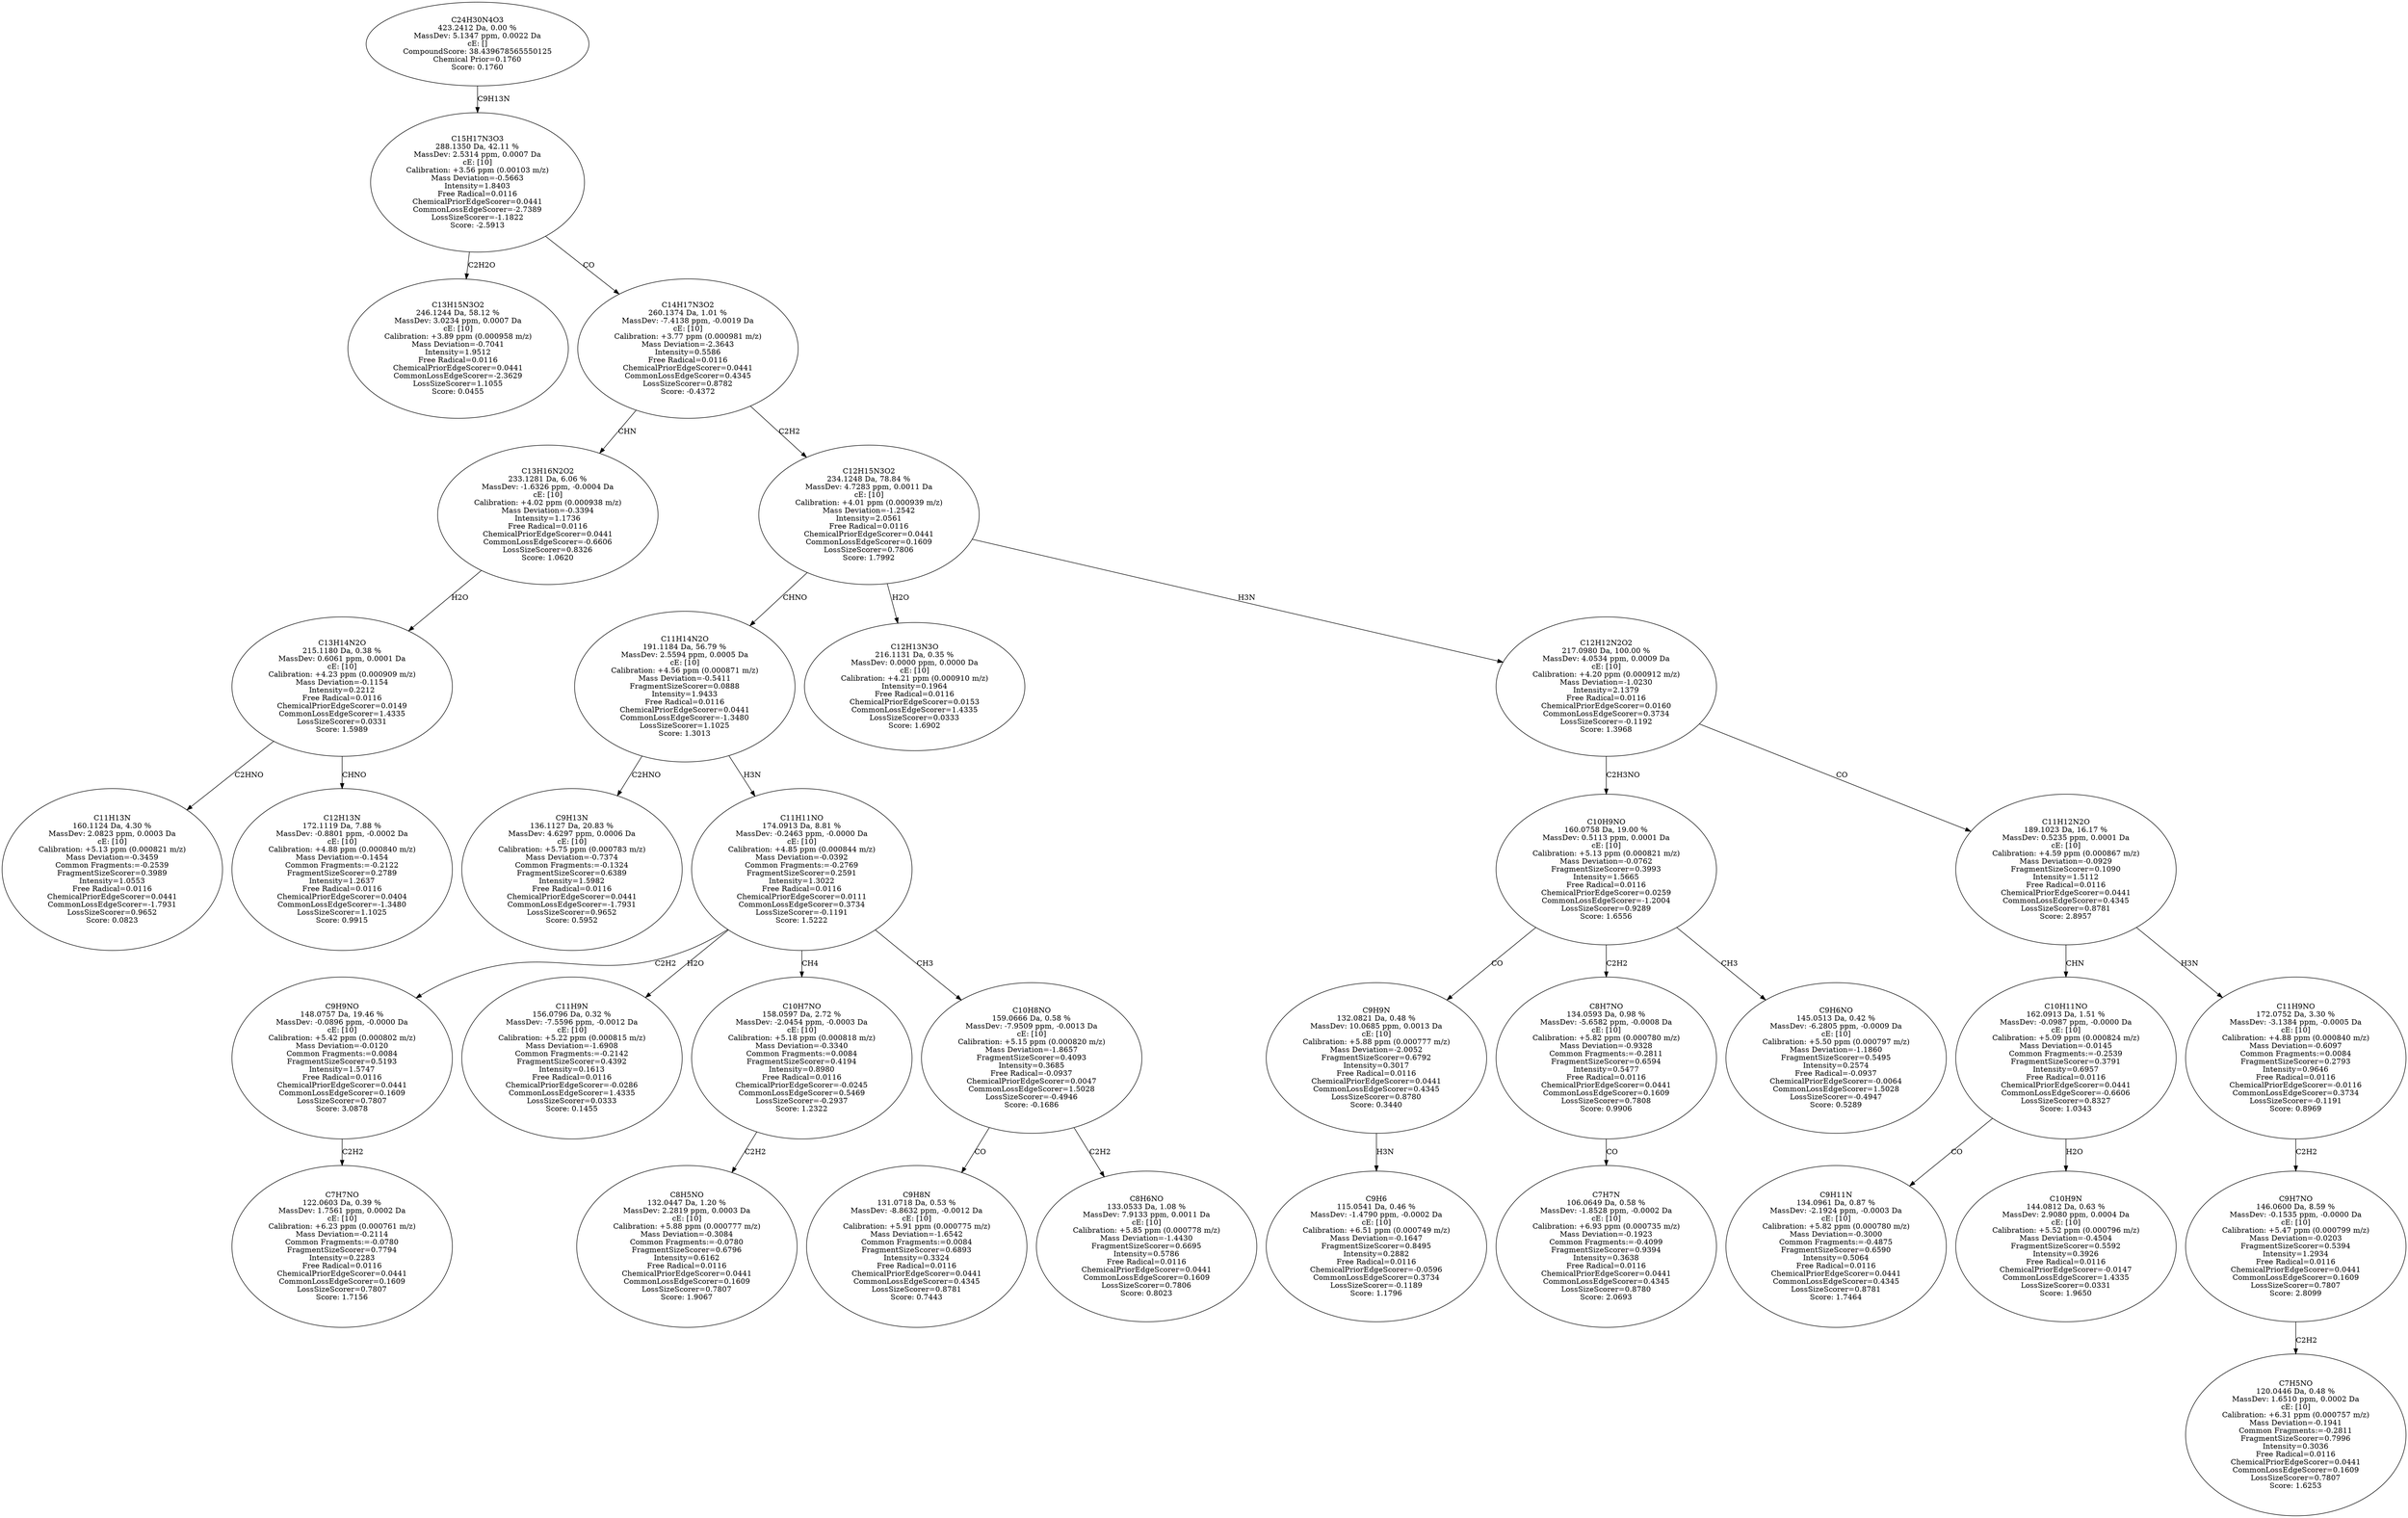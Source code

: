 strict digraph {
v1 [label="C13H15N3O2\n246.1244 Da, 58.12 %\nMassDev: 3.0234 ppm, 0.0007 Da\ncE: [10]\nCalibration: +3.89 ppm (0.000958 m/z)\nMass Deviation=-0.7041\nIntensity=1.9512\nFree Radical=0.0116\nChemicalPriorEdgeScorer=0.0441\nCommonLossEdgeScorer=-2.3629\nLossSizeScorer=1.1055\nScore: 0.0455"];
v2 [label="C11H13N\n160.1124 Da, 4.30 %\nMassDev: 2.0823 ppm, 0.0003 Da\ncE: [10]\nCalibration: +5.13 ppm (0.000821 m/z)\nMass Deviation=-0.3459\nCommon Fragments:=-0.2539\nFragmentSizeScorer=0.3989\nIntensity=1.0553\nFree Radical=0.0116\nChemicalPriorEdgeScorer=0.0441\nCommonLossEdgeScorer=-1.7931\nLossSizeScorer=0.9652\nScore: 0.0823"];
v3 [label="C12H13N\n172.1119 Da, 7.88 %\nMassDev: -0.8801 ppm, -0.0002 Da\ncE: [10]\nCalibration: +4.88 ppm (0.000840 m/z)\nMass Deviation=-0.1454\nCommon Fragments:=-0.2122\nFragmentSizeScorer=0.2789\nIntensity=1.2637\nFree Radical=0.0116\nChemicalPriorEdgeScorer=0.0404\nCommonLossEdgeScorer=-1.3480\nLossSizeScorer=1.1025\nScore: 0.9915"];
v4 [label="C13H14N2O\n215.1180 Da, 0.38 %\nMassDev: 0.6061 ppm, 0.0001 Da\ncE: [10]\nCalibration: +4.23 ppm (0.000909 m/z)\nMass Deviation=-0.1154\nIntensity=0.2212\nFree Radical=0.0116\nChemicalPriorEdgeScorer=0.0149\nCommonLossEdgeScorer=1.4335\nLossSizeScorer=0.0331\nScore: 1.5989"];
v5 [label="C13H16N2O2\n233.1281 Da, 6.06 %\nMassDev: -1.6326 ppm, -0.0004 Da\ncE: [10]\nCalibration: +4.02 ppm (0.000938 m/z)\nMass Deviation=-0.3394\nIntensity=1.1736\nFree Radical=0.0116\nChemicalPriorEdgeScorer=0.0441\nCommonLossEdgeScorer=-0.6606\nLossSizeScorer=0.8326\nScore: 1.0620"];
v6 [label="C9H13N\n136.1127 Da, 20.83 %\nMassDev: 4.6297 ppm, 0.0006 Da\ncE: [10]\nCalibration: +5.75 ppm (0.000783 m/z)\nMass Deviation=-0.7374\nCommon Fragments:=-0.1324\nFragmentSizeScorer=0.6389\nIntensity=1.5982\nFree Radical=0.0116\nChemicalPriorEdgeScorer=0.0441\nCommonLossEdgeScorer=-1.7931\nLossSizeScorer=0.9652\nScore: 0.5952"];
v7 [label="C7H7NO\n122.0603 Da, 0.39 %\nMassDev: 1.7561 ppm, 0.0002 Da\ncE: [10]\nCalibration: +6.23 ppm (0.000761 m/z)\nMass Deviation=-0.2114\nCommon Fragments:=-0.0780\nFragmentSizeScorer=0.7794\nIntensity=0.2283\nFree Radical=0.0116\nChemicalPriorEdgeScorer=0.0441\nCommonLossEdgeScorer=0.1609\nLossSizeScorer=0.7807\nScore: 1.7156"];
v8 [label="C9H9NO\n148.0757 Da, 19.46 %\nMassDev: -0.0896 ppm, -0.0000 Da\ncE: [10]\nCalibration: +5.42 ppm (0.000802 m/z)\nMass Deviation=-0.0120\nCommon Fragments:=0.0084\nFragmentSizeScorer=0.5193\nIntensity=1.5747\nFree Radical=0.0116\nChemicalPriorEdgeScorer=0.0441\nCommonLossEdgeScorer=0.1609\nLossSizeScorer=0.7807\nScore: 3.0878"];
v9 [label="C11H9N\n156.0796 Da, 0.32 %\nMassDev: -7.5596 ppm, -0.0012 Da\ncE: [10]\nCalibration: +5.22 ppm (0.000815 m/z)\nMass Deviation=-1.6908\nCommon Fragments:=-0.2142\nFragmentSizeScorer=0.4392\nIntensity=0.1613\nFree Radical=0.0116\nChemicalPriorEdgeScorer=-0.0286\nCommonLossEdgeScorer=1.4335\nLossSizeScorer=0.0333\nScore: 0.1455"];
v10 [label="C8H5NO\n132.0447 Da, 1.20 %\nMassDev: 2.2819 ppm, 0.0003 Da\ncE: [10]\nCalibration: +5.88 ppm (0.000777 m/z)\nMass Deviation=-0.3084\nCommon Fragments:=-0.0780\nFragmentSizeScorer=0.6796\nIntensity=0.6162\nFree Radical=0.0116\nChemicalPriorEdgeScorer=0.0441\nCommonLossEdgeScorer=0.1609\nLossSizeScorer=0.7807\nScore: 1.9067"];
v11 [label="C10H7NO\n158.0597 Da, 2.72 %\nMassDev: -2.0454 ppm, -0.0003 Da\ncE: [10]\nCalibration: +5.18 ppm (0.000818 m/z)\nMass Deviation=-0.3340\nCommon Fragments:=0.0084\nFragmentSizeScorer=0.4194\nIntensity=0.8980\nFree Radical=0.0116\nChemicalPriorEdgeScorer=-0.0245\nCommonLossEdgeScorer=0.5469\nLossSizeScorer=-0.2937\nScore: 1.2322"];
v12 [label="C9H8N\n131.0718 Da, 0.53 %\nMassDev: -8.8632 ppm, -0.0012 Da\ncE: [10]\nCalibration: +5.91 ppm (0.000775 m/z)\nMass Deviation=-1.6542\nCommon Fragments:=0.0084\nFragmentSizeScorer=0.6893\nIntensity=0.3324\nFree Radical=0.0116\nChemicalPriorEdgeScorer=0.0441\nCommonLossEdgeScorer=0.4345\nLossSizeScorer=0.8781\nScore: 0.7443"];
v13 [label="C8H6NO\n133.0533 Da, 1.08 %\nMassDev: 7.9133 ppm, 0.0011 Da\ncE: [10]\nCalibration: +5.85 ppm (0.000778 m/z)\nMass Deviation=-1.4430\nFragmentSizeScorer=0.6695\nIntensity=0.5786\nFree Radical=0.0116\nChemicalPriorEdgeScorer=0.0441\nCommonLossEdgeScorer=0.1609\nLossSizeScorer=0.7806\nScore: 0.8023"];
v14 [label="C10H8NO\n159.0666 Da, 0.58 %\nMassDev: -7.9509 ppm, -0.0013 Da\ncE: [10]\nCalibration: +5.15 ppm (0.000820 m/z)\nMass Deviation=-1.8657\nFragmentSizeScorer=0.4093\nIntensity=0.3685\nFree Radical=-0.0937\nChemicalPriorEdgeScorer=0.0047\nCommonLossEdgeScorer=1.5028\nLossSizeScorer=-0.4946\nScore: -0.1686"];
v15 [label="C11H11NO\n174.0913 Da, 8.81 %\nMassDev: -0.2463 ppm, -0.0000 Da\ncE: [10]\nCalibration: +4.85 ppm (0.000844 m/z)\nMass Deviation=-0.0392\nCommon Fragments:=-0.2769\nFragmentSizeScorer=0.2591\nIntensity=1.3022\nFree Radical=0.0116\nChemicalPriorEdgeScorer=0.0111\nCommonLossEdgeScorer=0.3734\nLossSizeScorer=-0.1191\nScore: 1.5222"];
v16 [label="C11H14N2O\n191.1184 Da, 56.79 %\nMassDev: 2.5594 ppm, 0.0005 Da\ncE: [10]\nCalibration: +4.56 ppm (0.000871 m/z)\nMass Deviation=-0.5411\nFragmentSizeScorer=0.0888\nIntensity=1.9433\nFree Radical=0.0116\nChemicalPriorEdgeScorer=0.0441\nCommonLossEdgeScorer=-1.3480\nLossSizeScorer=1.1025\nScore: 1.3013"];
v17 [label="C12H13N3O\n216.1131 Da, 0.35 %\nMassDev: 0.0000 ppm, 0.0000 Da\ncE: [10]\nCalibration: +4.21 ppm (0.000910 m/z)\nIntensity=0.1964\nFree Radical=0.0116\nChemicalPriorEdgeScorer=0.0153\nCommonLossEdgeScorer=1.4335\nLossSizeScorer=0.0333\nScore: 1.6902"];
v18 [label="C9H6\n115.0541 Da, 0.46 %\nMassDev: -1.4790 ppm, -0.0002 Da\ncE: [10]\nCalibration: +6.51 ppm (0.000749 m/z)\nMass Deviation=-0.1647\nFragmentSizeScorer=0.8495\nIntensity=0.2882\nFree Radical=0.0116\nChemicalPriorEdgeScorer=-0.0596\nCommonLossEdgeScorer=0.3734\nLossSizeScorer=-0.1189\nScore: 1.1796"];
v19 [label="C9H9N\n132.0821 Da, 0.48 %\nMassDev: 10.0685 ppm, 0.0013 Da\ncE: [10]\nCalibration: +5.88 ppm (0.000777 m/z)\nMass Deviation=-2.0052\nFragmentSizeScorer=0.6792\nIntensity=0.3017\nFree Radical=0.0116\nChemicalPriorEdgeScorer=0.0441\nCommonLossEdgeScorer=0.4345\nLossSizeScorer=0.8780\nScore: 0.3440"];
v20 [label="C7H7N\n106.0649 Da, 0.58 %\nMassDev: -1.8528 ppm, -0.0002 Da\ncE: [10]\nCalibration: +6.93 ppm (0.000735 m/z)\nMass Deviation=-0.1923\nCommon Fragments:=-0.4099\nFragmentSizeScorer=0.9394\nIntensity=0.3638\nFree Radical=0.0116\nChemicalPriorEdgeScorer=0.0441\nCommonLossEdgeScorer=0.4345\nLossSizeScorer=0.8780\nScore: 2.0693"];
v21 [label="C8H7NO\n134.0593 Da, 0.98 %\nMassDev: -5.6582 ppm, -0.0008 Da\ncE: [10]\nCalibration: +5.82 ppm (0.000780 m/z)\nMass Deviation=-0.9328\nCommon Fragments:=-0.2811\nFragmentSizeScorer=0.6594\nIntensity=0.5477\nFree Radical=0.0116\nChemicalPriorEdgeScorer=0.0441\nCommonLossEdgeScorer=0.1609\nLossSizeScorer=0.7808\nScore: 0.9906"];
v22 [label="C9H6NO\n145.0513 Da, 0.42 %\nMassDev: -6.2805 ppm, -0.0009 Da\ncE: [10]\nCalibration: +5.50 ppm (0.000797 m/z)\nMass Deviation=-1.1860\nFragmentSizeScorer=0.5495\nIntensity=0.2574\nFree Radical=-0.0937\nChemicalPriorEdgeScorer=-0.0064\nCommonLossEdgeScorer=1.5028\nLossSizeScorer=-0.4947\nScore: 0.5289"];
v23 [label="C10H9NO\n160.0758 Da, 19.00 %\nMassDev: 0.5113 ppm, 0.0001 Da\ncE: [10]\nCalibration: +5.13 ppm (0.000821 m/z)\nMass Deviation=-0.0762\nFragmentSizeScorer=0.3993\nIntensity=1.5665\nFree Radical=0.0116\nChemicalPriorEdgeScorer=0.0259\nCommonLossEdgeScorer=-1.2004\nLossSizeScorer=0.9289\nScore: 1.6556"];
v24 [label="C9H11N\n134.0961 Da, 0.87 %\nMassDev: -2.1924 ppm, -0.0003 Da\ncE: [10]\nCalibration: +5.82 ppm (0.000780 m/z)\nMass Deviation=-0.3000\nCommon Fragments:=-0.4875\nFragmentSizeScorer=0.6590\nIntensity=0.5064\nFree Radical=0.0116\nChemicalPriorEdgeScorer=0.0441\nCommonLossEdgeScorer=0.4345\nLossSizeScorer=0.8781\nScore: 1.7464"];
v25 [label="C10H9N\n144.0812 Da, 0.63 %\nMassDev: 2.9080 ppm, 0.0004 Da\ncE: [10]\nCalibration: +5.52 ppm (0.000796 m/z)\nMass Deviation=-0.4504\nFragmentSizeScorer=0.5592\nIntensity=0.3926\nFree Radical=0.0116\nChemicalPriorEdgeScorer=-0.0147\nCommonLossEdgeScorer=1.4335\nLossSizeScorer=0.0331\nScore: 1.9650"];
v26 [label="C10H11NO\n162.0913 Da, 1.51 %\nMassDev: -0.0987 ppm, -0.0000 Da\ncE: [10]\nCalibration: +5.09 ppm (0.000824 m/z)\nMass Deviation=-0.0145\nCommon Fragments:=-0.2539\nFragmentSizeScorer=0.3791\nIntensity=0.6957\nFree Radical=0.0116\nChemicalPriorEdgeScorer=0.0441\nCommonLossEdgeScorer=-0.6606\nLossSizeScorer=0.8327\nScore: 1.0343"];
v27 [label="C7H5NO\n120.0446 Da, 0.48 %\nMassDev: 1.6510 ppm, 0.0002 Da\ncE: [10]\nCalibration: +6.31 ppm (0.000757 m/z)\nMass Deviation=-0.1941\nCommon Fragments:=-0.2811\nFragmentSizeScorer=0.7996\nIntensity=0.3036\nFree Radical=0.0116\nChemicalPriorEdgeScorer=0.0441\nCommonLossEdgeScorer=0.1609\nLossSizeScorer=0.7807\nScore: 1.6253"];
v28 [label="C9H7NO\n146.0600 Da, 8.59 %\nMassDev: -0.1535 ppm, -0.0000 Da\ncE: [10]\nCalibration: +5.47 ppm (0.000799 m/z)\nMass Deviation=-0.0203\nFragmentSizeScorer=0.5394\nIntensity=1.2934\nFree Radical=0.0116\nChemicalPriorEdgeScorer=0.0441\nCommonLossEdgeScorer=0.1609\nLossSizeScorer=0.7807\nScore: 2.8099"];
v29 [label="C11H9NO\n172.0752 Da, 3.30 %\nMassDev: -3.1384 ppm, -0.0005 Da\ncE: [10]\nCalibration: +4.88 ppm (0.000840 m/z)\nMass Deviation=-0.6097\nCommon Fragments:=0.0084\nFragmentSizeScorer=0.2793\nIntensity=0.9646\nFree Radical=0.0116\nChemicalPriorEdgeScorer=-0.0116\nCommonLossEdgeScorer=0.3734\nLossSizeScorer=-0.1191\nScore: 0.8969"];
v30 [label="C11H12N2O\n189.1023 Da, 16.17 %\nMassDev: 0.5235 ppm, 0.0001 Da\ncE: [10]\nCalibration: +4.59 ppm (0.000867 m/z)\nMass Deviation=-0.0929\nFragmentSizeScorer=0.1090\nIntensity=1.5112\nFree Radical=0.0116\nChemicalPriorEdgeScorer=0.0441\nCommonLossEdgeScorer=0.4345\nLossSizeScorer=0.8781\nScore: 2.8957"];
v31 [label="C12H12N2O2\n217.0980 Da, 100.00 %\nMassDev: 4.0534 ppm, 0.0009 Da\ncE: [10]\nCalibration: +4.20 ppm (0.000912 m/z)\nMass Deviation=-1.0230\nIntensity=2.1379\nFree Radical=0.0116\nChemicalPriorEdgeScorer=0.0160\nCommonLossEdgeScorer=0.3734\nLossSizeScorer=-0.1192\nScore: 1.3968"];
v32 [label="C12H15N3O2\n234.1248 Da, 78.84 %\nMassDev: 4.7283 ppm, 0.0011 Da\ncE: [10]\nCalibration: +4.01 ppm (0.000939 m/z)\nMass Deviation=-1.2542\nIntensity=2.0561\nFree Radical=0.0116\nChemicalPriorEdgeScorer=0.0441\nCommonLossEdgeScorer=0.1609\nLossSizeScorer=0.7806\nScore: 1.7992"];
v33 [label="C14H17N3O2\n260.1374 Da, 1.01 %\nMassDev: -7.4138 ppm, -0.0019 Da\ncE: [10]\nCalibration: +3.77 ppm (0.000981 m/z)\nMass Deviation=-2.3643\nIntensity=0.5586\nFree Radical=0.0116\nChemicalPriorEdgeScorer=0.0441\nCommonLossEdgeScorer=0.4345\nLossSizeScorer=0.8782\nScore: -0.4372"];
v34 [label="C15H17N3O3\n288.1350 Da, 42.11 %\nMassDev: 2.5314 ppm, 0.0007 Da\ncE: [10]\nCalibration: +3.56 ppm (0.00103 m/z)\nMass Deviation=-0.5663\nIntensity=1.8403\nFree Radical=0.0116\nChemicalPriorEdgeScorer=0.0441\nCommonLossEdgeScorer=-2.7389\nLossSizeScorer=-1.1822\nScore: -2.5913"];
v35 [label="C24H30N4O3\n423.2412 Da, 0.00 %\nMassDev: 5.1347 ppm, 0.0022 Da\ncE: []\nCompoundScore: 38.439678565550125\nChemical Prior=0.1760\nScore: 0.1760"];
v34 -> v1 [label="C2H2O"];
v4 -> v2 [label="C2HNO"];
v4 -> v3 [label="CHNO"];
v5 -> v4 [label="H2O"];
v33 -> v5 [label="CHN"];
v16 -> v6 [label="C2HNO"];
v8 -> v7 [label="C2H2"];
v15 -> v8 [label="C2H2"];
v15 -> v9 [label="H2O"];
v11 -> v10 [label="C2H2"];
v15 -> v11 [label="CH4"];
v14 -> v12 [label="CO"];
v14 -> v13 [label="C2H2"];
v15 -> v14 [label="CH3"];
v16 -> v15 [label="H3N"];
v32 -> v16 [label="CHNO"];
v32 -> v17 [label="H2O"];
v19 -> v18 [label="H3N"];
v23 -> v19 [label="CO"];
v21 -> v20 [label="CO"];
v23 -> v21 [label="C2H2"];
v23 -> v22 [label="CH3"];
v31 -> v23 [label="C2H3NO"];
v26 -> v24 [label="CO"];
v26 -> v25 [label="H2O"];
v30 -> v26 [label="CHN"];
v28 -> v27 [label="C2H2"];
v29 -> v28 [label="C2H2"];
v30 -> v29 [label="H3N"];
v31 -> v30 [label="CO"];
v32 -> v31 [label="H3N"];
v33 -> v32 [label="C2H2"];
v34 -> v33 [label="CO"];
v35 -> v34 [label="C9H13N"];
}